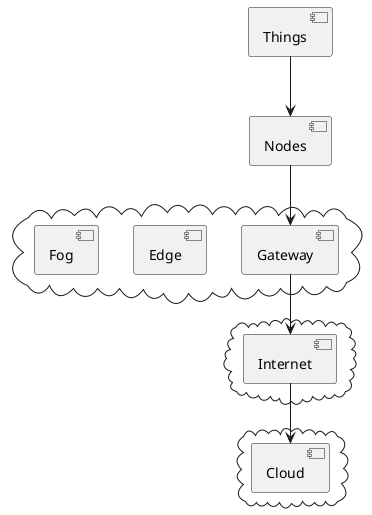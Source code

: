 @startuml


[Nodes]
[Things]

cloud {
    [Gateway]
    [Edge]
    [Fog]
}

cloud {
    [Internet]    
}

cloud {
    [Cloud]    
}

[Things] --> [Nodes] 
[Nodes] --> [Gateway]
[Gateway] --> [Internet]
[Internet] --> [Cloud]
@enduml
